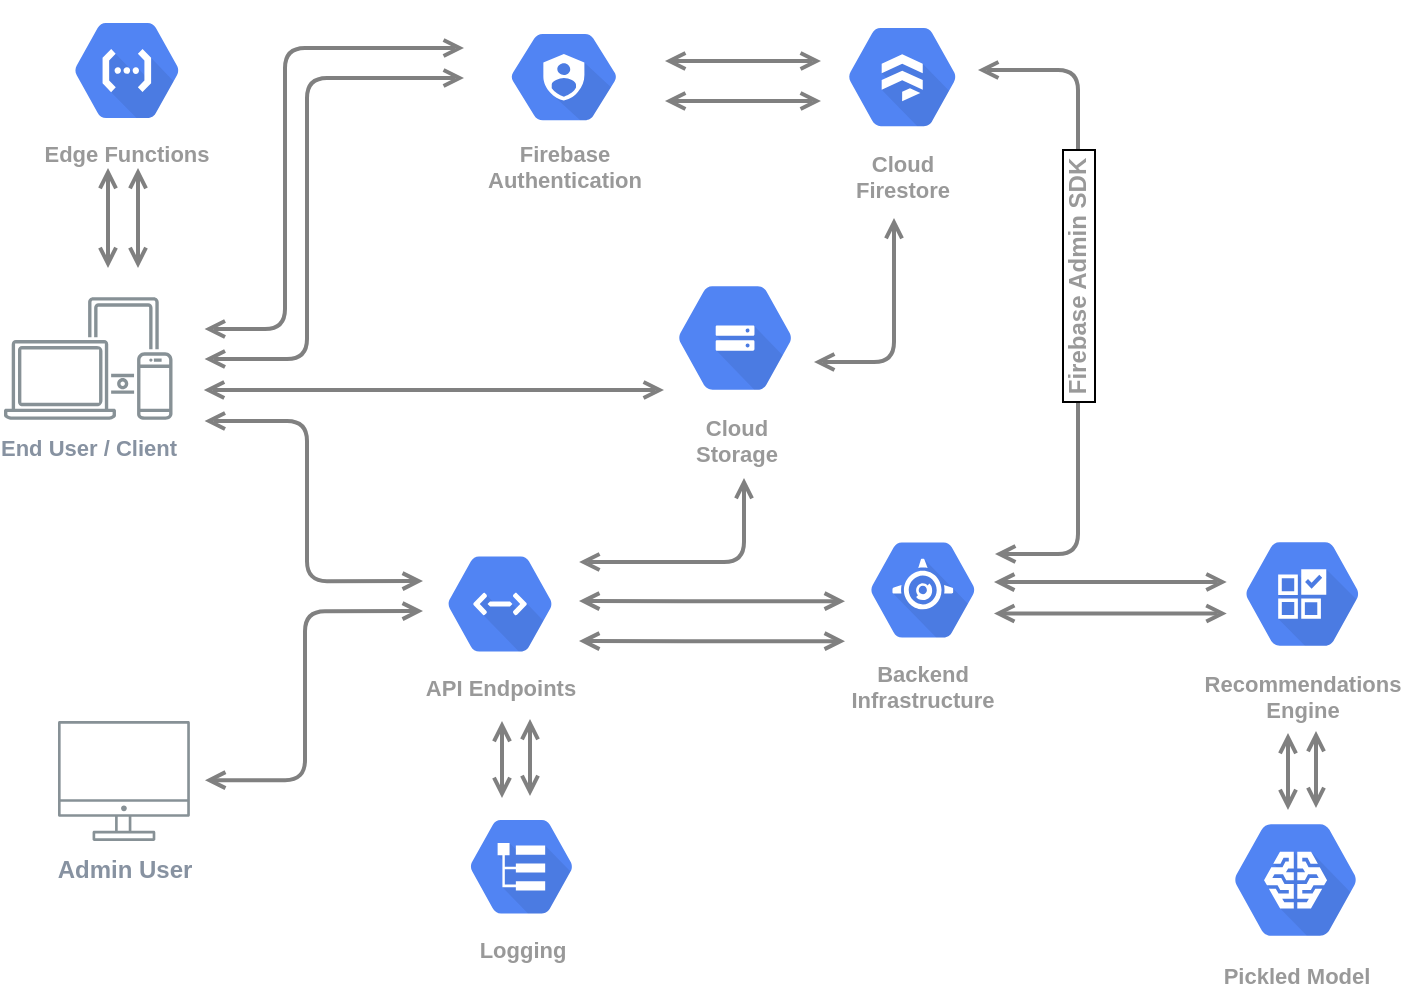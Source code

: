 <mxfile version="21.2.9" type="google">
  <diagram id="Ht1M8jgEwFfnCIfOTk4-" name="Page-1">
    <mxGraphModel grid="1" page="1" gridSize="10" guides="1" tooltips="1" connect="1" arrows="1" fold="1" pageScale="1" pageWidth="1169" pageHeight="827" math="0" shadow="0">
      <root>
        <mxCell id="0" />
        <mxCell id="1" parent="0" />
        <mxCell id="UEzPUAAOIrF-is8g5C7q-128" style="edgeStyle=orthogonalEdgeStyle;rounded=1;orthogonalLoop=1;jettySize=auto;html=1;startArrow=open;startFill=0;endArrow=open;endFill=0;strokeWidth=2;strokeColor=#808080;" edge="1" parent="1">
          <mxGeometry relative="1" as="geometry">
            <Array as="points">
              <mxPoint x="310.5" y="461.5" />
              <mxPoint x="310.5" y="376.5" />
            </Array>
            <mxPoint x="260.5" y="461.067" as="sourcePoint" />
            <mxPoint x="369.5" y="376.556" as="targetPoint" />
          </mxGeometry>
        </mxCell>
        <mxCell id="UEzPUAAOIrF-is8g5C7q-124" style="edgeStyle=orthogonalEdgeStyle;rounded=1;orthogonalLoop=1;jettySize=auto;html=1;startArrow=open;startFill=0;endArrow=open;endFill=0;strokeWidth=2;strokeColor=#808080;" edge="1" parent="1">
          <mxGeometry relative="1" as="geometry">
            <Array as="points">
              <mxPoint x="300.5" y="235.5" />
              <mxPoint x="300.5" y="95.5" />
            </Array>
            <mxPoint x="260.285" y="235.5" as="sourcePoint" />
            <mxPoint x="390" y="95" as="targetPoint" />
          </mxGeometry>
        </mxCell>
        <mxCell id="UEzPUAAOIrF-is8g5C7q-127" style="edgeStyle=orthogonalEdgeStyle;rounded=1;orthogonalLoop=1;jettySize=auto;html=1;startArrow=open;startFill=0;endArrow=open;endFill=0;strokeWidth=2;strokeColor=#808080;" edge="1" parent="1">
          <mxGeometry relative="1" as="geometry">
            <Array as="points">
              <mxPoint x="311.5" y="281.5" />
              <mxPoint x="311.5" y="361.5" />
            </Array>
            <mxPoint x="260.285" y="281.5" as="sourcePoint" />
            <mxPoint x="369.5" y="361.556" as="targetPoint" />
          </mxGeometry>
        </mxCell>
        <mxCell id="UEzPUAAOIrF-is8g5C7q-125" style="edgeStyle=orthogonalEdgeStyle;rounded=1;orthogonalLoop=1;jettySize=auto;html=1;startArrow=open;startFill=0;endArrow=open;endFill=0;strokeWidth=2;strokeColor=#808080;" edge="1" parent="1">
          <mxGeometry relative="1" as="geometry">
            <Array as="points">
              <mxPoint x="530.5" y="101.5" />
              <mxPoint x="530.5" y="101.5" />
            </Array>
            <mxPoint x="490.5" y="101.476" as="sourcePoint" />
            <mxPoint x="568.5" y="101.478" as="targetPoint" />
          </mxGeometry>
        </mxCell>
        <mxCell id="UEzPUAAOIrF-is8g5C7q-126" style="edgeStyle=orthogonalEdgeStyle;rounded=1;orthogonalLoop=1;jettySize=auto;html=1;startArrow=open;startFill=0;endArrow=open;endFill=0;strokeWidth=2;strokeColor=#808080;" edge="1" parent="1">
          <mxGeometry relative="1" as="geometry">
            <mxPoint x="490" y="266" as="sourcePoint" />
            <mxPoint x="259.93" y="265.52" as="targetPoint" />
            <Array as="points">
              <mxPoint x="489.93" y="266.02" />
              <mxPoint x="259.93" y="266.02" />
            </Array>
          </mxGeometry>
        </mxCell>
        <mxCell id="UEzPUAAOIrF-is8g5C7q-129" style="edgeStyle=orthogonalEdgeStyle;rounded=1;orthogonalLoop=1;jettySize=auto;html=1;startArrow=open;startFill=0;endArrow=open;endFill=0;strokeWidth=2;strokeColor=#808080;" edge="1" parent="1">
          <mxGeometry relative="1" as="geometry">
            <Array as="points">
              <mxPoint x="510.5" y="391.5" />
              <mxPoint x="510.5" y="391.5" />
            </Array>
            <mxPoint x="447.5" y="391.556" as="sourcePoint" />
            <mxPoint x="580.501" y="391.571" as="targetPoint" />
          </mxGeometry>
        </mxCell>
        <mxCell id="UEzPUAAOIrF-is8g5C7q-130" style="edgeStyle=orthogonalEdgeStyle;rounded=1;orthogonalLoop=1;jettySize=auto;html=1;startArrow=open;startFill=0;endArrow=open;endFill=0;strokeWidth=2;strokeColor=#808080;" edge="1" parent="1">
          <mxGeometry relative="1" as="geometry">
            <Array as="points">
              <mxPoint x="697" y="348" />
              <mxPoint x="697" y="106" />
              <mxPoint x="647" y="106" />
            </Array>
            <mxPoint x="655.499" y="348.048" as="sourcePoint" />
            <mxPoint x="647" y="106" as="targetPoint" />
          </mxGeometry>
        </mxCell>
        <mxCell id="uej3u4ymLReIxa_lcygt-38" value="&lt;span style=&quot;color: rgb(153 , 153 , 153) ; font-weight: 700 ; font-size: 12px&quot;&gt;&amp;nbsp;Firebase Admin SDK&amp;nbsp;&lt;/span&gt;" style="edgeLabel;html=1;align=center;verticalAlign=middle;resizable=0;points=[];labelBackgroundColor=default;labelBorderColor=default;rotation=270;rounded=1;padding=2;fontSize=12;" connectable="0" vertex="1" parent="UEzPUAAOIrF-is8g5C7q-130">
          <mxGeometry relative="1" as="geometry">
            <mxPoint y="-13" as="offset" />
          </mxGeometry>
        </mxCell>
        <mxCell id="UEzPUAAOIrF-is8g5C7q-131" style="edgeStyle=orthogonalEdgeStyle;rounded=1;orthogonalLoop=1;jettySize=auto;html=1;startArrow=open;startFill=0;endArrow=open;endFill=0;strokeWidth=2;strokeColor=#808080;" edge="1" parent="1">
          <mxGeometry relative="1" as="geometry">
            <Array as="points">
              <mxPoint x="212" y="160" />
              <mxPoint x="212" y="160" />
            </Array>
            <mxPoint x="212" y="205" as="sourcePoint" />
            <mxPoint x="212" y="155" as="targetPoint" />
          </mxGeometry>
        </mxCell>
        <mxCell id="UEzPUAAOIrF-is8g5C7q-132" style="edgeStyle=orthogonalEdgeStyle;rounded=1;orthogonalLoop=1;jettySize=auto;html=1;startArrow=open;startFill=0;endArrow=open;endFill=0;strokeWidth=2;strokeColor=#808080;endSize=6;" edge="1" parent="1">
          <mxGeometry relative="1" as="geometry">
            <Array as="points">
              <mxPoint x="755.74" y="362" />
            </Array>
            <mxPoint x="655" y="362.048" as="sourcePoint" />
            <mxPoint x="771.37" y="362" as="targetPoint" />
          </mxGeometry>
        </mxCell>
        <mxCell id="UEzPUAAOIrF-is8g5C7q-139" style="edgeStyle=orthogonalEdgeStyle;rounded=1;orthogonalLoop=1;jettySize=auto;html=1;startArrow=open;startFill=0;endArrow=open;endFill=0;strokeWidth=2;strokeColor=#808080;" edge="1" parent="1">
          <mxGeometry relative="1" as="geometry">
            <mxPoint x="260.285" y="250.5" as="sourcePoint" />
            <mxPoint x="390" y="110" as="targetPoint" />
            <Array as="points">
              <mxPoint x="311.5" y="250" />
              <mxPoint x="311.5" y="110" />
            </Array>
          </mxGeometry>
        </mxCell>
        <mxCell id="UEzPUAAOIrF-is8g5C7q-141" style="edgeStyle=orthogonalEdgeStyle;rounded=1;orthogonalLoop=1;jettySize=auto;html=1;startArrow=open;startFill=0;endArrow=open;endFill=0;strokeWidth=2;strokeColor=#808080;" edge="1" parent="1" target="uej3u4ymLReIxa_lcygt-19">
          <mxGeometry relative="1" as="geometry">
            <mxPoint x="530" y="310" as="sourcePoint" />
            <mxPoint x="447.5" y="351.556" as="targetPoint" />
            <Array as="points">
              <mxPoint x="530" y="352" />
            </Array>
          </mxGeometry>
        </mxCell>
        <mxCell id="UEzPUAAOIrF-is8g5C7q-142" style="edgeStyle=orthogonalEdgeStyle;rounded=1;orthogonalLoop=1;jettySize=auto;html=1;startArrow=open;startFill=0;endArrow=open;endFill=0;strokeWidth=2;strokeColor=#808080;" edge="1" parent="1">
          <mxGeometry relative="1" as="geometry">
            <mxPoint x="447.5" y="371.556" as="sourcePoint" />
            <mxPoint x="580.501" y="371.571" as="targetPoint" />
            <Array as="points">
              <mxPoint x="510.5" y="371.5" />
              <mxPoint x="510.5" y="371.5" />
            </Array>
          </mxGeometry>
        </mxCell>
        <mxCell id="UEzPUAAOIrF-is8g5C7q-143" style="edgeStyle=orthogonalEdgeStyle;rounded=1;orthogonalLoop=1;jettySize=auto;html=1;startArrow=open;startFill=0;endArrow=open;endFill=0;strokeWidth=2;strokeColor=#808080;" edge="1" parent="1">
          <mxGeometry relative="1" as="geometry">
            <mxPoint x="490.5" y="121.476" as="sourcePoint" />
            <mxPoint x="568.5" y="121.478" as="targetPoint" />
            <Array as="points">
              <mxPoint x="530.5" y="121.5" />
              <mxPoint x="530.5" y="121.5" />
            </Array>
          </mxGeometry>
        </mxCell>
        <mxCell id="uej3u4ymLReIxa_lcygt-6" value="&lt;b&gt;&lt;font style=&quot;font-size: 11px&quot; color=&quot;#8792a1&quot;&gt;End User / Client&lt;/font&gt;&lt;/b&gt;" style="outlineConnect=0;gradientColor=none;fontColor=#545B64;strokeColor=none;fillColor=#879196;dashed=0;verticalLabelPosition=bottom;verticalAlign=top;align=center;html=1;fontSize=12;fontStyle=0;aspect=fixed;shape=mxgraph.aws4.illustration_devices;pointerEvents=1;rounded=1;" vertex="1" parent="1">
          <mxGeometry x="160" y="219.5" width="84.25" height="61.5" as="geometry" />
        </mxCell>
        <mxCell id="uej3u4ymLReIxa_lcygt-8" value="&lt;b&gt;&lt;font color=&quot;#8792a1&quot;&gt;Admin User&lt;/font&gt;&lt;/b&gt;" style="outlineConnect=0;gradientColor=none;fontColor=#545B64;strokeColor=none;fillColor=#879196;dashed=0;verticalLabelPosition=bottom;verticalAlign=top;align=center;html=1;fontSize=12;fontStyle=0;aspect=fixed;shape=mxgraph.aws4.illustration_desktop;pointerEvents=1;rounded=1;" vertex="1" parent="1">
          <mxGeometry x="187" y="431.5" width="65.93" height="60" as="geometry" />
        </mxCell>
        <mxCell id="uej3u4ymLReIxa_lcygt-9" value="Logging" style="html=1;fillColor=#5184F3;strokeColor=none;verticalAlign=top;labelPosition=center;verticalLabelPosition=bottom;align=center;spacingTop=-6;fontSize=11;fontStyle=1;fontColor=#999999;shape=mxgraph.gcp2.hexIcon;prIcon=logging;rounded=1;" vertex="1" parent="1">
          <mxGeometry x="380" y="470" width="77.56" height="68.75" as="geometry" />
        </mxCell>
        <mxCell id="uej3u4ymLReIxa_lcygt-15" value="Firebase &lt;br&gt;Authentication" style="html=1;fillColor=#5184F3;strokeColor=none;verticalAlign=top;labelPosition=center;verticalLabelPosition=bottom;align=center;spacingTop=-6;fontSize=11;fontStyle=1;fontColor=#999999;shape=mxgraph.gcp2.hexIcon;prIcon=cloud_iam;rounded=1;" vertex="1" parent="1">
          <mxGeometry x="400" y="77.82" width="80" height="63.43" as="geometry" />
        </mxCell>
        <mxCell id="uej3u4ymLReIxa_lcygt-16" value="Cloud&#xa;Firestore" style="html=1;fillColor=#5184F3;strokeColor=none;verticalAlign=top;labelPosition=center;verticalLabelPosition=bottom;align=center;spacingTop=-6;fontSize=11;fontStyle=1;fontColor=#999999;shape=mxgraph.gcp2.hexIcon;prIcon=cloud_firestore;rounded=1;" vertex="1" parent="1">
          <mxGeometry x="568.5" y="73.44" width="81.43" height="72.18" as="geometry" />
        </mxCell>
        <mxCell id="uej3u4ymLReIxa_lcygt-19" value="API Endpoints" style="html=1;fillColor=#5184F3;strokeColor=none;verticalAlign=top;labelPosition=center;verticalLabelPosition=bottom;align=center;spacingTop=-6;fontSize=11;fontStyle=1;fontColor=#999999;shape=mxgraph.gcp2.hexIcon;prIcon=cloud_endpoints;rounded=1;" vertex="1" parent="1">
          <mxGeometry x="368.59" y="338" width="78.97" height="70" as="geometry" />
        </mxCell>
        <mxCell id="uej3u4ymLReIxa_lcygt-22" value="Edge Functions" style="html=1;fillColor=#5184F3;strokeColor=none;verticalAlign=top;labelPosition=center;verticalLabelPosition=bottom;align=center;spacingTop=-6;fontSize=11;fontStyle=1;fontColor=#999999;shape=mxgraph.gcp2.hexIcon;prIcon=cloud_functions;rounded=1;" vertex="1" parent="1">
          <mxGeometry x="182.01" y="71.25" width="78.97" height="70" as="geometry" />
        </mxCell>
        <mxCell id="uej3u4ymLReIxa_lcygt-24" value="Backend &lt;br&gt;Infrastructure" style="html=1;fillColor=#5184F3;strokeColor=none;verticalAlign=top;labelPosition=center;verticalLabelPosition=bottom;align=center;spacingTop=-6;fontSize=11;fontStyle=1;fontColor=#999999;shape=mxgraph.gcp2.hexIcon;prIcon=app_engine;rounded=1;" vertex="1" parent="1">
          <mxGeometry x="580" y="331" width="78.97" height="70" as="geometry" />
        </mxCell>
        <mxCell id="uej3u4ymLReIxa_lcygt-28" style="edgeStyle=orthogonalEdgeStyle;rounded=1;orthogonalLoop=1;jettySize=auto;html=1;startArrow=open;startFill=0;endArrow=open;endFill=0;strokeWidth=2;strokeColor=#808080;" edge="1" parent="1">
          <mxGeometry relative="1" as="geometry">
            <Array as="points">
              <mxPoint x="408.98" y="461.44" />
              <mxPoint x="408.98" y="461.44" />
            </Array>
            <mxPoint x="409" y="431.5" as="sourcePoint" />
            <mxPoint x="409" y="470" as="targetPoint" />
          </mxGeometry>
        </mxCell>
        <mxCell id="uej3u4ymLReIxa_lcygt-29" value="Cloud&#xa;Storage" style="html=1;fillColor=#5184F3;strokeColor=none;verticalAlign=top;labelPosition=center;verticalLabelPosition=bottom;align=center;spacingTop=-6;fontSize=11;fontStyle=1;fontColor=#999999;shape=mxgraph.gcp2.hexIcon;prIcon=cloud_storage;rounded=1;" vertex="1" parent="1">
          <mxGeometry x="482.76" y="202" width="85.74" height="76" as="geometry" />
        </mxCell>
        <mxCell id="uej3u4ymLReIxa_lcygt-31" value="Recommendations&lt;br&gt;Engine" style="html=1;fillColor=#5184F3;strokeColor=none;verticalAlign=top;labelPosition=center;verticalLabelPosition=bottom;align=center;spacingTop=-6;fontSize=11;fontStyle=1;fontColor=#999999;shape=mxgraph.gcp2.hexIcon;prIcon=recommendations_ai;rounded=1;" vertex="1" parent="1">
          <mxGeometry x="766.37" y="330" width="85.74" height="76" as="geometry" />
        </mxCell>
        <mxCell id="uej3u4ymLReIxa_lcygt-32" style="edgeStyle=orthogonalEdgeStyle;rounded=1;orthogonalLoop=1;jettySize=auto;html=1;startArrow=open;startFill=0;endArrow=open;endFill=0;strokeWidth=2;strokeColor=#808080;endSize=6;" edge="1" parent="1">
          <mxGeometry relative="1" as="geometry">
            <Array as="points">
              <mxPoint x="755.74" y="377.71" />
            </Array>
            <mxPoint x="655" y="377.758" as="sourcePoint" />
            <mxPoint x="771.37" y="377.71" as="targetPoint" />
          </mxGeometry>
        </mxCell>
        <mxCell id="uej3u4ymLReIxa_lcygt-35" value="Pickled Model" style="html=1;fillColor=#5184F3;strokeColor=none;verticalAlign=top;labelPosition=center;verticalLabelPosition=bottom;align=center;spacingTop=-6;fontSize=11;fontStyle=1;fontColor=#999999;shape=mxgraph.gcp2.hexIcon;prIcon=cloud_machine_learning;rounded=1;" vertex="1" parent="1">
          <mxGeometry x="759.6" y="470" width="92.51" height="82" as="geometry" />
        </mxCell>
        <mxCell id="uej3u4ymLReIxa_lcygt-43" value="" style="shape=image;html=1;verticalAlign=top;verticalLabelPosition=bottom;labelBackgroundColor=#ffffff;imageAspect=0;aspect=fixed;image=https://cdn1.iconfinder.com/data/icons/unicons-line-vol-5/24/react-128.png;rounded=1;labelBorderColor=default;fontSize=12;fillColor=#7D7D7D;" vertex="1" parent="1">
          <mxGeometry x="173.96" y="245" width="29" height="29" as="geometry" />
        </mxCell>
        <mxCell id="uej3u4ymLReIxa_lcygt-44" value="" style="shape=image;html=1;verticalAlign=top;verticalLabelPosition=bottom;labelBackgroundColor=#ffffff;imageAspect=0;aspect=fixed;image=https://cdn1.iconfinder.com/data/icons/ionicons-fill-vol-2/512/logo-react-128.png;rounded=1;labelBorderColor=default;fontSize=12;fillColor=#7D7D7D;" vertex="1" parent="1">
          <mxGeometry x="202.75" y="432.5" width="37.5" height="37.5" as="geometry" />
        </mxCell>
        <mxCell id="uej3u4ymLReIxa_lcygt-46" style="edgeStyle=orthogonalEdgeStyle;rounded=1;orthogonalLoop=1;jettySize=auto;html=1;startArrow=open;startFill=0;endArrow=open;endFill=0;strokeWidth=2;strokeColor=#808080;" edge="1" parent="1">
          <mxGeometry relative="1" as="geometry">
            <mxPoint x="565" y="252" as="sourcePoint" />
            <mxPoint x="605" y="180" as="targetPoint" />
            <Array as="points">
              <mxPoint x="605" y="252" />
            </Array>
          </mxGeometry>
        </mxCell>
        <mxCell id="uej3u4ymLReIxa_lcygt-47" value="" style="shape=image;html=1;verticalAlign=top;verticalLabelPosition=bottom;labelBackgroundColor=#ffffff;imageAspect=0;aspect=fixed;image=https://cdn1.iconfinder.com/data/icons/unicons-line-vol-5/24/react-128.png;rounded=1;labelBorderColor=default;fontSize=12;fillColor=#7D7D7D;" vertex="1" parent="1">
          <mxGeometry x="212" y="230" width="15" height="15" as="geometry" />
        </mxCell>
        <mxCell id="uej3u4ymLReIxa_lcygt-48" value="" style="shape=image;html=1;verticalAlign=top;verticalLabelPosition=bottom;labelBackgroundColor=#ffffff;imageAspect=0;aspect=fixed;image=https://cdn1.iconfinder.com/data/icons/unicons-line-vol-5/24/react-128.png;rounded=1;labelBorderColor=default;fontSize=12;fillColor=#7D7D7D;" vertex="1" parent="1">
          <mxGeometry x="228.25" y="257" width="15" height="15" as="geometry" />
        </mxCell>
        <mxCell id="uej3u4ymLReIxa_lcygt-50" style="edgeStyle=orthogonalEdgeStyle;rounded=1;orthogonalLoop=1;jettySize=auto;html=1;startArrow=open;startFill=0;endArrow=open;endFill=0;strokeWidth=2;strokeColor=#808080;" edge="1" parent="1">
          <mxGeometry relative="1" as="geometry">
            <Array as="points">
              <mxPoint x="227" y="160" />
              <mxPoint x="227" y="160" />
            </Array>
            <mxPoint x="227" y="205.0" as="sourcePoint" />
            <mxPoint x="227" y="155" as="targetPoint" />
          </mxGeometry>
        </mxCell>
        <mxCell id="uej3u4ymLReIxa_lcygt-52" style="edgeStyle=orthogonalEdgeStyle;rounded=1;orthogonalLoop=1;jettySize=auto;html=1;startArrow=open;startFill=0;endArrow=open;endFill=0;strokeWidth=2;strokeColor=#808080;" edge="1" parent="1">
          <mxGeometry relative="1" as="geometry">
            <Array as="points">
              <mxPoint x="422.98" y="460.44" />
              <mxPoint x="422.98" y="460.44" />
            </Array>
            <mxPoint x="423" y="430.5" as="sourcePoint" />
            <mxPoint x="423" y="469" as="targetPoint" />
          </mxGeometry>
        </mxCell>
        <mxCell id="uej3u4ymLReIxa_lcygt-57" style="edgeStyle=orthogonalEdgeStyle;rounded=1;orthogonalLoop=1;jettySize=auto;html=1;startArrow=open;startFill=0;endArrow=open;endFill=0;strokeWidth=2;strokeColor=#808080;" edge="1" parent="1">
          <mxGeometry relative="1" as="geometry">
            <Array as="points">
              <mxPoint x="801.98" y="467.44" />
              <mxPoint x="801.98" y="467.44" />
            </Array>
            <mxPoint x="802" y="437.5" as="sourcePoint" />
            <mxPoint x="802" y="476" as="targetPoint" />
          </mxGeometry>
        </mxCell>
        <mxCell id="uej3u4ymLReIxa_lcygt-58" style="edgeStyle=orthogonalEdgeStyle;rounded=1;orthogonalLoop=1;jettySize=auto;html=1;startArrow=open;startFill=0;endArrow=open;endFill=0;strokeWidth=2;strokeColor=#808080;" edge="1" parent="1">
          <mxGeometry relative="1" as="geometry">
            <Array as="points">
              <mxPoint x="815.98" y="466.44" />
              <mxPoint x="815.98" y="466.44" />
            </Array>
            <mxPoint x="816" y="436.5" as="sourcePoint" />
            <mxPoint x="816" y="475" as="targetPoint" />
          </mxGeometry>
        </mxCell>
      </root>
    </mxGraphModel>
  </diagram>
</mxfile>
